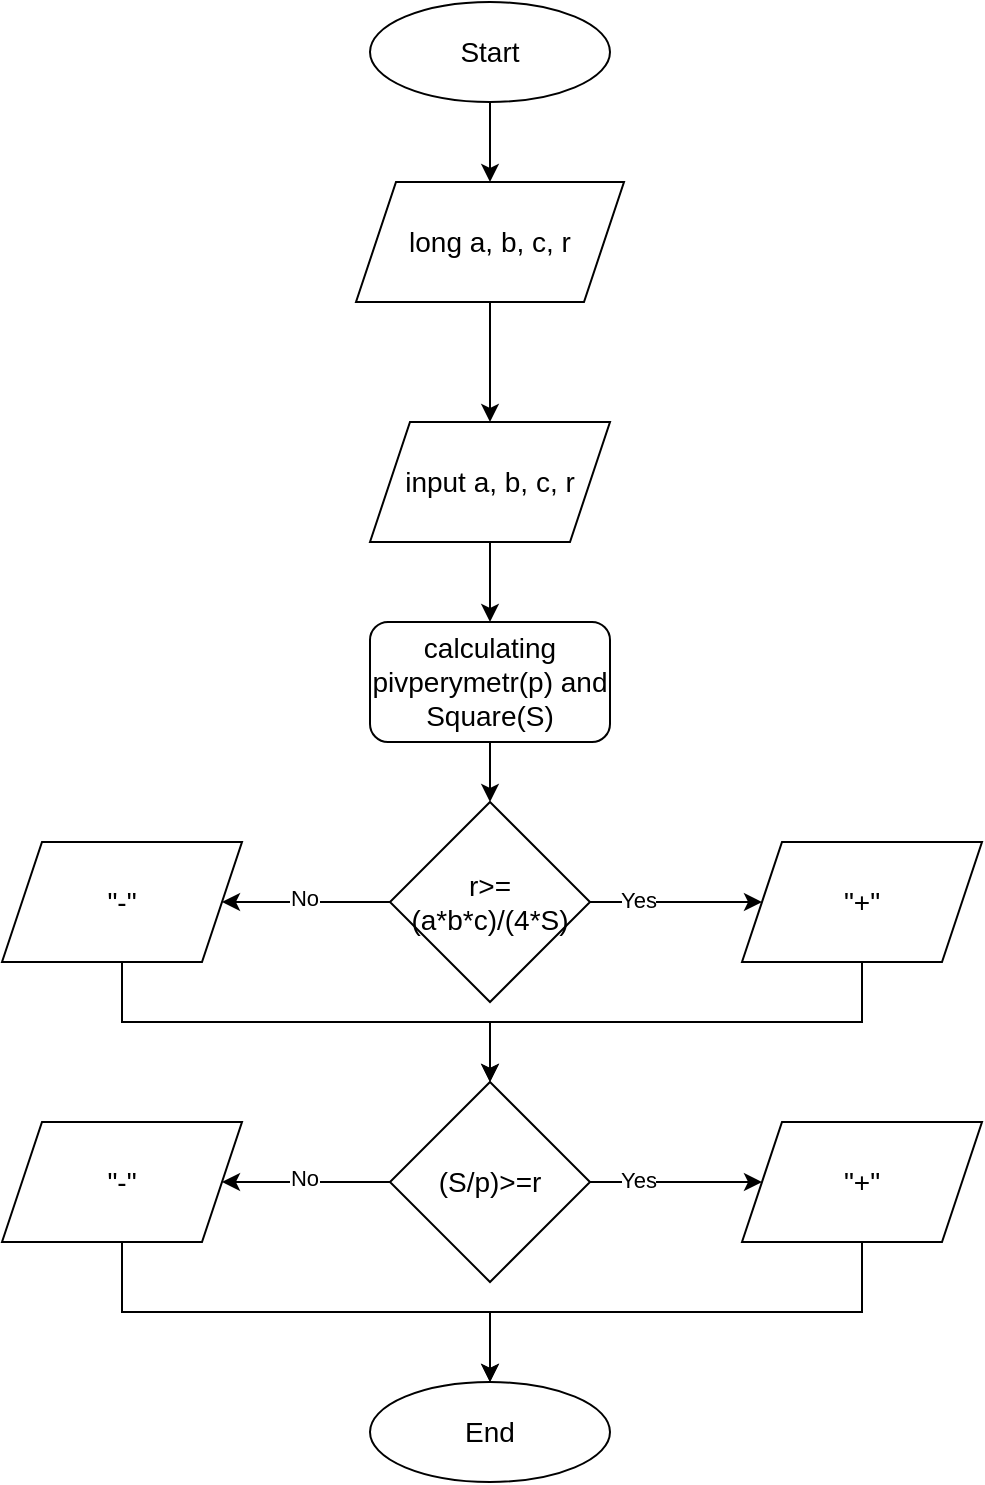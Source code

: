 <mxfile version="24.8.6">
  <diagram name="Сторінка-1" id="Gtro21rbZBttLSfvD_Jd">
    <mxGraphModel dx="1050" dy="530" grid="1" gridSize="10" guides="1" tooltips="1" connect="1" arrows="1" fold="1" page="1" pageScale="1" pageWidth="827" pageHeight="1169" math="0" shadow="0">
      <root>
        <mxCell id="0" />
        <mxCell id="1" parent="0" />
        <mxCell id="WX6OIhMtTNk918Bb48-7-1" value="&lt;font style=&quot;font-size: 14px;&quot;&gt;End&lt;/font&gt;" style="ellipse;whiteSpace=wrap;html=1;" vertex="1" parent="1">
          <mxGeometry x="354" y="730" width="120" height="50" as="geometry" />
        </mxCell>
        <mxCell id="WX6OIhMtTNk918Bb48-7-2" style="edgeStyle=orthogonalEdgeStyle;rounded=0;orthogonalLoop=1;jettySize=auto;html=1;exitX=0.5;exitY=1;exitDx=0;exitDy=0;entryX=0.5;entryY=0;entryDx=0;entryDy=0;" edge="1" parent="1" source="WX6OIhMtTNk918Bb48-7-3" target="WX6OIhMtTNk918Bb48-7-5">
          <mxGeometry relative="1" as="geometry">
            <mxPoint x="414" y="130" as="targetPoint" />
          </mxGeometry>
        </mxCell>
        <mxCell id="WX6OIhMtTNk918Bb48-7-3" value="&lt;font style=&quot;font-size: 14px;&quot;&gt;Start&lt;/font&gt;" style="ellipse;whiteSpace=wrap;html=1;" vertex="1" parent="1">
          <mxGeometry x="354" y="40" width="120" height="50" as="geometry" />
        </mxCell>
        <mxCell id="WX6OIhMtTNk918Bb48-7-4" style="edgeStyle=orthogonalEdgeStyle;rounded=0;orthogonalLoop=1;jettySize=auto;html=1;exitX=0.5;exitY=1;exitDx=0;exitDy=0;entryX=0.5;entryY=0;entryDx=0;entryDy=0;" edge="1" parent="1" source="WX6OIhMtTNk918Bb48-7-5" target="WX6OIhMtTNk918Bb48-7-7">
          <mxGeometry relative="1" as="geometry" />
        </mxCell>
        <mxCell id="WX6OIhMtTNk918Bb48-7-5" value="&lt;span style=&quot;font-size: 14px;&quot;&gt;long a, b, c, r&lt;/span&gt;" style="shape=parallelogram;perimeter=parallelogramPerimeter;whiteSpace=wrap;html=1;fixedSize=1;" vertex="1" parent="1">
          <mxGeometry x="347" y="130" width="134" height="60" as="geometry" />
        </mxCell>
        <mxCell id="WX6OIhMtTNk918Bb48-7-20" style="edgeStyle=orthogonalEdgeStyle;rounded=0;orthogonalLoop=1;jettySize=auto;html=1;exitX=0.5;exitY=1;exitDx=0;exitDy=0;entryX=0.5;entryY=0;entryDx=0;entryDy=0;" edge="1" parent="1" source="WX6OIhMtTNk918Bb48-7-7" target="WX6OIhMtTNk918Bb48-7-19">
          <mxGeometry relative="1" as="geometry" />
        </mxCell>
        <mxCell id="WX6OIhMtTNk918Bb48-7-7" value="&lt;span style=&quot;font-size: 14px;&quot;&gt;input a, b, c, r&lt;/span&gt;" style="shape=parallelogram;perimeter=parallelogramPerimeter;whiteSpace=wrap;html=1;fixedSize=1;" vertex="1" parent="1">
          <mxGeometry x="354" y="250" width="120" height="60" as="geometry" />
        </mxCell>
        <mxCell id="WX6OIhMtTNk918Bb48-7-22" style="edgeStyle=orthogonalEdgeStyle;rounded=0;orthogonalLoop=1;jettySize=auto;html=1;exitX=0.5;exitY=1;exitDx=0;exitDy=0;entryX=0.5;entryY=0;entryDx=0;entryDy=0;" edge="1" parent="1" source="WX6OIhMtTNk918Bb48-7-19" target="WX6OIhMtTNk918Bb48-7-21">
          <mxGeometry relative="1" as="geometry" />
        </mxCell>
        <mxCell id="WX6OIhMtTNk918Bb48-7-19" value="&lt;font style=&quot;font-size: 14px;&quot;&gt;calculating pivperymetr(p) and Square(S)&lt;/font&gt;" style="rounded=1;whiteSpace=wrap;html=1;" vertex="1" parent="1">
          <mxGeometry x="354" y="350" width="120" height="60" as="geometry" />
        </mxCell>
        <mxCell id="WX6OIhMtTNk918Bb48-7-24" style="edgeStyle=orthogonalEdgeStyle;rounded=0;orthogonalLoop=1;jettySize=auto;html=1;exitX=1;exitY=0.5;exitDx=0;exitDy=0;entryX=0;entryY=0.5;entryDx=0;entryDy=0;" edge="1" parent="1" source="WX6OIhMtTNk918Bb48-7-21" target="WX6OIhMtTNk918Bb48-7-23">
          <mxGeometry relative="1" as="geometry" />
        </mxCell>
        <mxCell id="WX6OIhMtTNk918Bb48-7-27" value="Yes" style="edgeLabel;html=1;align=center;verticalAlign=middle;resizable=0;points=[];" vertex="1" connectable="0" parent="WX6OIhMtTNk918Bb48-7-24">
          <mxGeometry x="-0.447" y="1" relative="1" as="geometry">
            <mxPoint as="offset" />
          </mxGeometry>
        </mxCell>
        <mxCell id="WX6OIhMtTNk918Bb48-7-26" style="edgeStyle=orthogonalEdgeStyle;rounded=0;orthogonalLoop=1;jettySize=auto;html=1;exitX=0;exitY=0.5;exitDx=0;exitDy=0;entryX=1;entryY=0.5;entryDx=0;entryDy=0;" edge="1" parent="1" source="WX6OIhMtTNk918Bb48-7-21" target="WX6OIhMtTNk918Bb48-7-25">
          <mxGeometry relative="1" as="geometry" />
        </mxCell>
        <mxCell id="WX6OIhMtTNk918Bb48-7-28" value="No" style="edgeLabel;html=1;align=center;verticalAlign=middle;resizable=0;points=[];" vertex="1" connectable="0" parent="WX6OIhMtTNk918Bb48-7-26">
          <mxGeometry x="0.029" y="-2" relative="1" as="geometry">
            <mxPoint as="offset" />
          </mxGeometry>
        </mxCell>
        <mxCell id="WX6OIhMtTNk918Bb48-7-21" value="&lt;font style=&quot;font-size: 14px;&quot;&gt;r&amp;gt;=(a*b*c)/(4*S)&lt;/font&gt;" style="rhombus;whiteSpace=wrap;html=1;" vertex="1" parent="1">
          <mxGeometry x="364" y="440" width="100" height="100" as="geometry" />
        </mxCell>
        <mxCell id="WX6OIhMtTNk918Bb48-7-37" style="edgeStyle=orthogonalEdgeStyle;rounded=0;orthogonalLoop=1;jettySize=auto;html=1;exitX=0.5;exitY=1;exitDx=0;exitDy=0;entryX=0.5;entryY=0;entryDx=0;entryDy=0;" edge="1" parent="1" source="WX6OIhMtTNk918Bb48-7-23" target="WX6OIhMtTNk918Bb48-7-33">
          <mxGeometry relative="1" as="geometry" />
        </mxCell>
        <mxCell id="WX6OIhMtTNk918Bb48-7-23" value="&lt;font style=&quot;font-size: 14px;&quot;&gt;&quot;+&quot;&lt;/font&gt;" style="shape=parallelogram;perimeter=parallelogramPerimeter;whiteSpace=wrap;html=1;fixedSize=1;" vertex="1" parent="1">
          <mxGeometry x="540" y="460" width="120" height="60" as="geometry" />
        </mxCell>
        <mxCell id="WX6OIhMtTNk918Bb48-7-36" style="edgeStyle=orthogonalEdgeStyle;rounded=0;orthogonalLoop=1;jettySize=auto;html=1;exitX=0.5;exitY=1;exitDx=0;exitDy=0;entryX=0.5;entryY=0;entryDx=0;entryDy=0;" edge="1" parent="1" source="WX6OIhMtTNk918Bb48-7-25" target="WX6OIhMtTNk918Bb48-7-33">
          <mxGeometry relative="1" as="geometry" />
        </mxCell>
        <mxCell id="WX6OIhMtTNk918Bb48-7-25" value="&lt;font style=&quot;font-size: 14px;&quot;&gt;&quot;-&quot;&lt;/font&gt;" style="shape=parallelogram;perimeter=parallelogramPerimeter;whiteSpace=wrap;html=1;fixedSize=1;" vertex="1" parent="1">
          <mxGeometry x="170" y="460" width="120" height="60" as="geometry" />
        </mxCell>
        <mxCell id="WX6OIhMtTNk918Bb48-7-29" style="edgeStyle=orthogonalEdgeStyle;rounded=0;orthogonalLoop=1;jettySize=auto;html=1;exitX=1;exitY=0.5;exitDx=0;exitDy=0;entryX=0;entryY=0.5;entryDx=0;entryDy=0;" edge="1" parent="1" source="WX6OIhMtTNk918Bb48-7-33" target="WX6OIhMtTNk918Bb48-7-34">
          <mxGeometry relative="1" as="geometry" />
        </mxCell>
        <mxCell id="WX6OIhMtTNk918Bb48-7-30" value="Yes" style="edgeLabel;html=1;align=center;verticalAlign=middle;resizable=0;points=[];" vertex="1" connectable="0" parent="WX6OIhMtTNk918Bb48-7-29">
          <mxGeometry x="-0.447" y="1" relative="1" as="geometry">
            <mxPoint as="offset" />
          </mxGeometry>
        </mxCell>
        <mxCell id="WX6OIhMtTNk918Bb48-7-31" style="edgeStyle=orthogonalEdgeStyle;rounded=0;orthogonalLoop=1;jettySize=auto;html=1;exitX=0;exitY=0.5;exitDx=0;exitDy=0;entryX=1;entryY=0.5;entryDx=0;entryDy=0;" edge="1" parent="1" source="WX6OIhMtTNk918Bb48-7-33" target="WX6OIhMtTNk918Bb48-7-35">
          <mxGeometry relative="1" as="geometry" />
        </mxCell>
        <mxCell id="WX6OIhMtTNk918Bb48-7-32" value="No" style="edgeLabel;html=1;align=center;verticalAlign=middle;resizable=0;points=[];" vertex="1" connectable="0" parent="WX6OIhMtTNk918Bb48-7-31">
          <mxGeometry x="0.029" y="-2" relative="1" as="geometry">
            <mxPoint as="offset" />
          </mxGeometry>
        </mxCell>
        <mxCell id="WX6OIhMtTNk918Bb48-7-33" value="&lt;font style=&quot;font-size: 14px;&quot;&gt;(S/p)&amp;gt;=r&lt;/font&gt;" style="rhombus;whiteSpace=wrap;html=1;" vertex="1" parent="1">
          <mxGeometry x="364" y="580" width="100" height="100" as="geometry" />
        </mxCell>
        <mxCell id="WX6OIhMtTNk918Bb48-7-39" style="edgeStyle=orthogonalEdgeStyle;rounded=0;orthogonalLoop=1;jettySize=auto;html=1;exitX=0.5;exitY=1;exitDx=0;exitDy=0;entryX=0.5;entryY=0;entryDx=0;entryDy=0;" edge="1" parent="1" source="WX6OIhMtTNk918Bb48-7-34" target="WX6OIhMtTNk918Bb48-7-1">
          <mxGeometry relative="1" as="geometry" />
        </mxCell>
        <mxCell id="WX6OIhMtTNk918Bb48-7-34" value="&lt;font style=&quot;font-size: 14px;&quot;&gt;&quot;+&quot;&lt;/font&gt;" style="shape=parallelogram;perimeter=parallelogramPerimeter;whiteSpace=wrap;html=1;fixedSize=1;" vertex="1" parent="1">
          <mxGeometry x="540" y="600" width="120" height="60" as="geometry" />
        </mxCell>
        <mxCell id="WX6OIhMtTNk918Bb48-7-38" style="edgeStyle=orthogonalEdgeStyle;rounded=0;orthogonalLoop=1;jettySize=auto;html=1;exitX=0.5;exitY=1;exitDx=0;exitDy=0;entryX=0.5;entryY=0;entryDx=0;entryDy=0;" edge="1" parent="1" source="WX6OIhMtTNk918Bb48-7-35" target="WX6OIhMtTNk918Bb48-7-1">
          <mxGeometry relative="1" as="geometry" />
        </mxCell>
        <mxCell id="WX6OIhMtTNk918Bb48-7-35" value="&lt;font style=&quot;font-size: 14px;&quot;&gt;&quot;-&quot;&lt;/font&gt;" style="shape=parallelogram;perimeter=parallelogramPerimeter;whiteSpace=wrap;html=1;fixedSize=1;" vertex="1" parent="1">
          <mxGeometry x="170" y="600" width="120" height="60" as="geometry" />
        </mxCell>
      </root>
    </mxGraphModel>
  </diagram>
</mxfile>
